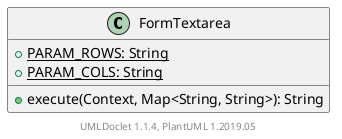 @startuml

    class FormTextarea [[FormTextarea.html]] {
        {static} +PARAM_ROWS: String
        {static} +PARAM_COLS: String
        +execute(Context, Map<String, String>): String
    }


    center footer UMLDoclet 1.1.4, PlantUML 1.2019.05
@enduml
